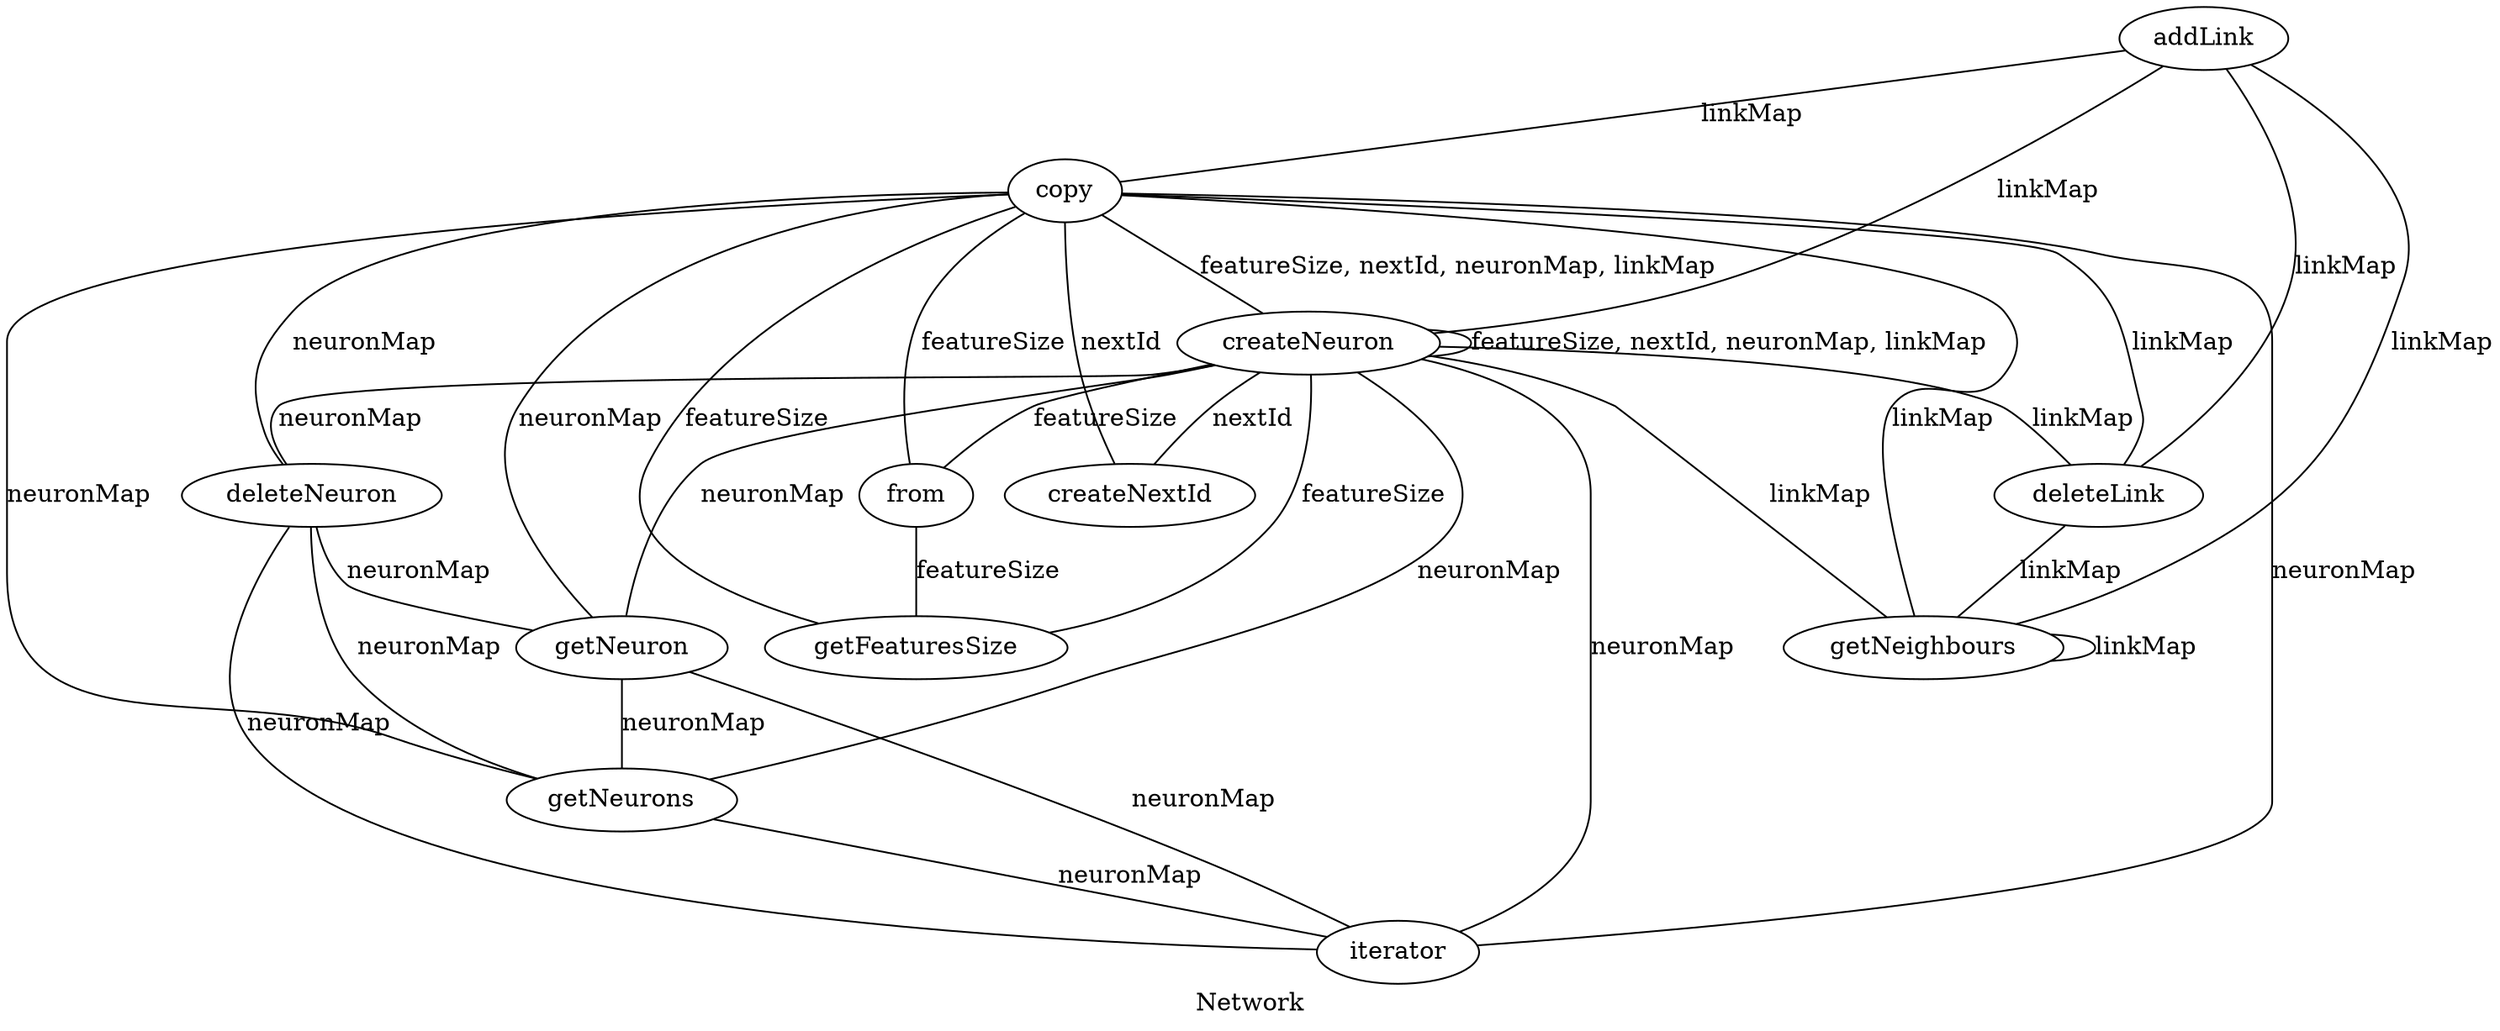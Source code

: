 strict graph {
  label="Network"
  "copy" -- "from" [label="featureSize"];
  "createNeuron" -- "from" [label="featureSize"];
  "from" -- "getFeaturesSize" [label="featureSize"];
  "copy" -- "iterator" [label="neuronMap"];
  "copy" -- "getNeurons" [label="neuronMap"];
  "copy" -- "createNeuron" [label="featureSize, nextId, neuronMap, linkMap"];
  "copy" -- "deleteNeuron" [label="neuronMap"];
  "copy" -- "getFeaturesSize" [label="featureSize"];
  "addLink" -- "copy" [label="linkMap"];
  "copy" -- "deleteLink" [label="linkMap"];
  "copy" -- "getNeuron" [label="neuronMap"];
  "copy" -- "getNeighbours" [label="linkMap"];
  "copy" -- "createNextId" [label="nextId"];
  "getNeurons" -- "iterator" [label="neuronMap"];
  "createNeuron" -- "iterator" [label="neuronMap"];
  "deleteNeuron" -- "iterator" [label="neuronMap"];
  "getNeuron" -- "iterator" [label="neuronMap"];
  "createNeuron" -- "getNeurons" [label="neuronMap"];
  "deleteNeuron" -- "getNeurons" [label="neuronMap"];
  "getNeuron" -- "getNeurons" [label="neuronMap"];
  "createNeuron" -- "createNeuron" [label="featureSize, nextId, neuronMap, linkMap"];
  "createNeuron" -- "deleteNeuron" [label="neuronMap"];
  "createNeuron" -- "getFeaturesSize" [label="featureSize"];
  "addLink" -- "createNeuron" [label="linkMap"];
  "createNeuron" -- "deleteLink" [label="linkMap"];
  "createNeuron" -- "getNeuron" [label="neuronMap"];
  "createNeuron" -- "getNeighbours" [label="linkMap"];
  "createNeuron" -- "createNextId" [label="nextId"];
  "deleteNeuron" -- "getNeuron" [label="neuronMap"];
  "addLink" -- "deleteLink" [label="linkMap"];
  "addLink" -- "getNeighbours" [label="linkMap"];
  "deleteLink" -- "getNeighbours" [label="linkMap"];
  "getNeighbours" -- "getNeighbours" [label="linkMap"];
}
